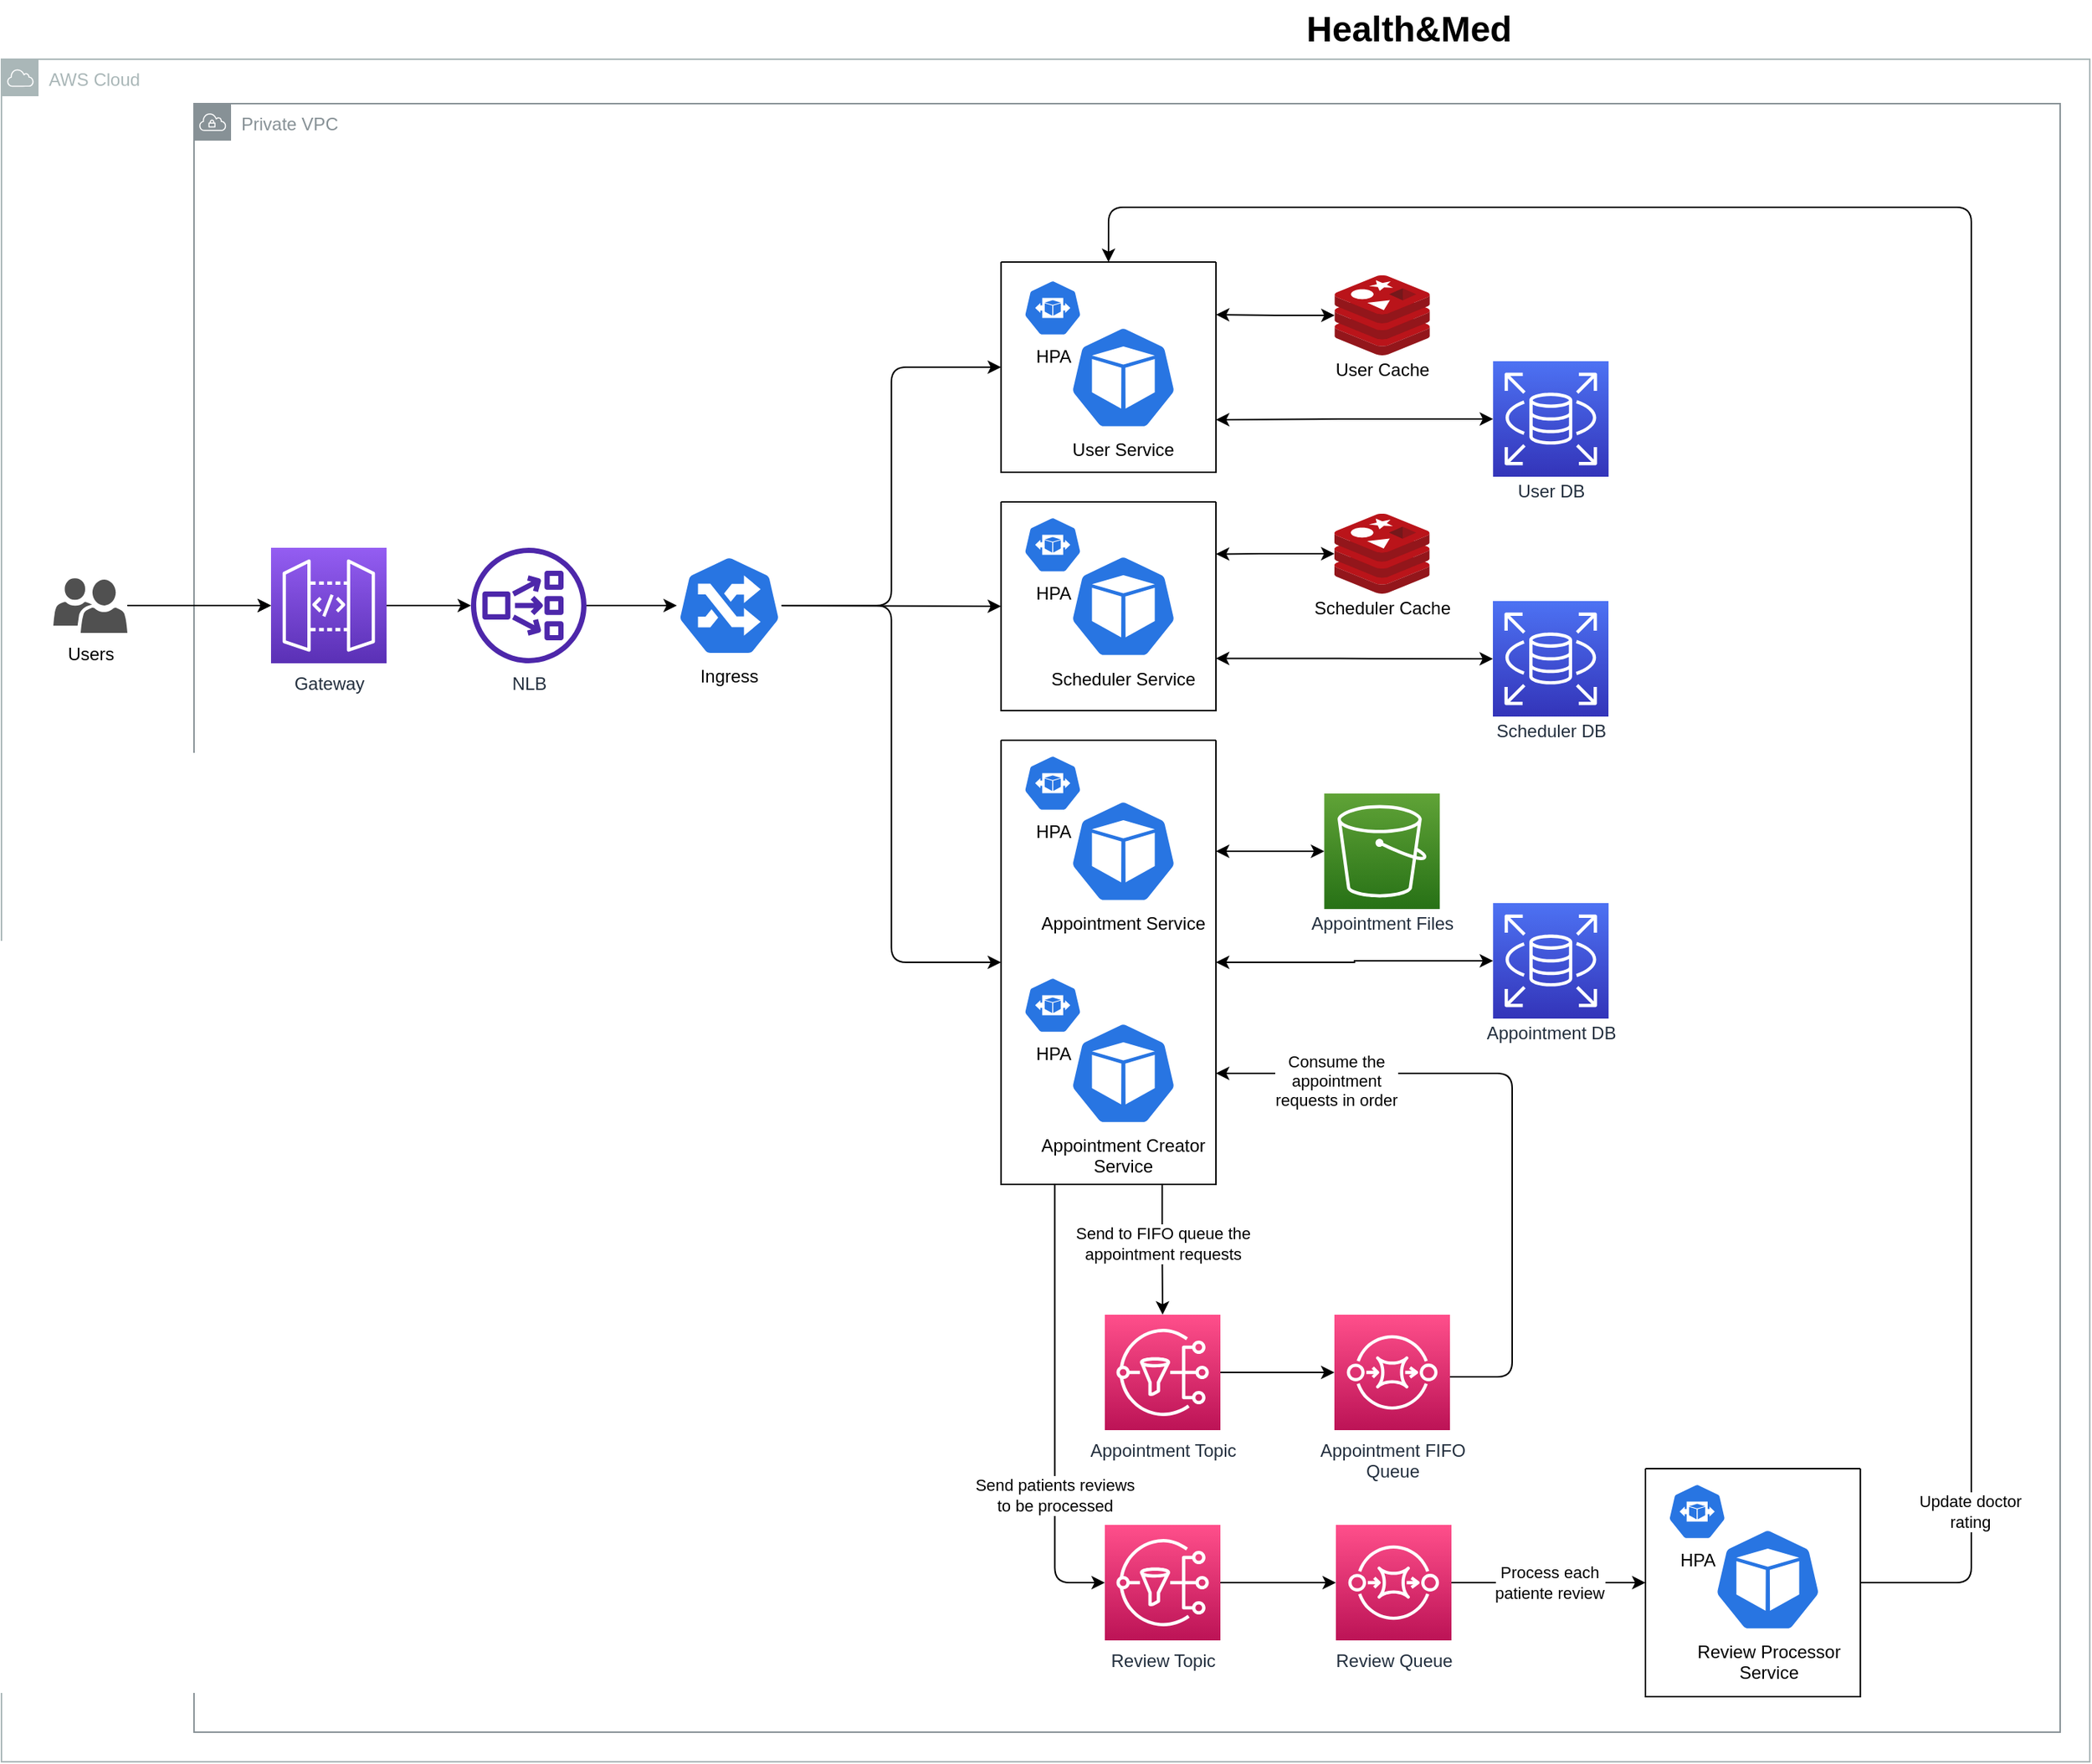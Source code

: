 <mxfile scale="1" border="10">
    <diagram id="gdUvleXatDT4JzoaOzgu" name="Arquitetura">
        <mxGraphModel dx="2838" dy="1490" grid="1" gridSize="10" guides="1" tooltips="1" connect="1" arrows="1" fold="1" page="1" pageScale="1" pageWidth="850" pageHeight="1100" background="#ffffff" math="0" shadow="0">
            <root>
                <mxCell id="0"/>
                <mxCell id="1" parent="0"/>
                <mxCell id="h52EhWeXdkFsN7Ld-P_R-19" value="AWS Cloud" style="sketch=0;outlineConnect=0;gradientColor=none;html=1;whiteSpace=wrap;fontSize=12;fontStyle=0;shape=mxgraph.aws4.group;grIcon=mxgraph.aws4.group_aws_cloud;strokeColor=#AAB7B8;fillColor=none;verticalAlign=top;align=left;spacingLeft=30;fontColor=#AAB7B8;dashed=0;labelBackgroundColor=default;rounded=1;movable=1;resizable=1;rotatable=1;deletable=1;editable=1;connectable=1;" parent="1" vertex="1">
                    <mxGeometry x="-10" y="60" width="1410" height="1150" as="geometry"/>
                </mxCell>
                <mxCell id="h52EhWeXdkFsN7Ld-P_R-20" value="Private VPC" style="sketch=0;outlineConnect=0;gradientColor=none;html=1;whiteSpace=wrap;fontSize=12;fontStyle=0;shape=mxgraph.aws4.group;grIcon=mxgraph.aws4.group_vpc;strokeColor=#879196;fillColor=none;verticalAlign=top;align=left;spacingLeft=30;fontColor=#879196;dashed=0;labelBackgroundColor=default;rounded=1;movable=1;resizable=1;rotatable=1;deletable=1;editable=1;connectable=1;" parent="1" vertex="1">
                    <mxGeometry x="120" y="90" width="1260" height="1100" as="geometry"/>
                </mxCell>
                <mxCell id="2" value="Health&amp;amp;Med" style="text;strokeColor=none;fillColor=none;html=1;fontSize=24;fontStyle=1;verticalAlign=middle;align=center;rounded=1;" parent="1" vertex="1">
                    <mxGeometry x="889.99" y="20" width="100" height="40" as="geometry"/>
                </mxCell>
                <mxCell id="h52EhWeXdkFsN7Ld-P_R-56" style="edgeStyle=orthogonalEdgeStyle;curved=1;html=1;entryX=0;entryY=0.5;entryDx=0;entryDy=0;entryPerimeter=0;rounded=1;" parent="1" source="h52EhWeXdkFsN7Ld-P_R-12" target="h52EhWeXdkFsN7Ld-P_R-22" edge="1">
                    <mxGeometry relative="1" as="geometry"/>
                </mxCell>
                <mxCell id="81" value="" style="edgeStyle=none;html=1;" parent="1" source="h52EhWeXdkFsN7Ld-P_R-12" target="h52EhWeXdkFsN7Ld-P_R-22" edge="1">
                    <mxGeometry relative="1" as="geometry"/>
                </mxCell>
                <mxCell id="h52EhWeXdkFsN7Ld-P_R-12" value="Users" style="sketch=0;pointerEvents=1;shadow=0;dashed=0;html=1;strokeColor=none;labelPosition=center;verticalLabelPosition=bottom;verticalAlign=top;align=center;fillColor=#505050;shape=mxgraph.mscae.intune.user_group;labelBackgroundColor=default;rounded=1;" parent="1" vertex="1">
                    <mxGeometry x="25" y="410.5" width="50" height="37" as="geometry"/>
                </mxCell>
                <mxCell id="82" style="edgeStyle=none;html=1;" parent="1" source="h52EhWeXdkFsN7Ld-P_R-22" target="h52EhWeXdkFsN7Ld-P_R-32" edge="1">
                    <mxGeometry relative="1" as="geometry"/>
                </mxCell>
                <mxCell id="h52EhWeXdkFsN7Ld-P_R-22" value="Gateway" style="sketch=0;points=[[0,0,0],[0.25,0,0],[0.5,0,0],[0.75,0,0],[1,0,0],[0,1,0],[0.25,1,0],[0.5,1,0],[0.75,1,0],[1,1,0],[0,0.25,0],[0,0.5,0],[0,0.75,0],[1,0.25,0],[1,0.5,0],[1,0.75,0]];outlineConnect=0;fontColor=#232F3E;gradientColor=#945DF2;gradientDirection=north;fillColor=#5A30B5;strokeColor=#ffffff;dashed=0;verticalLabelPosition=bottom;verticalAlign=top;align=center;html=1;fontSize=12;fontStyle=0;aspect=fixed;shape=mxgraph.aws4.resourceIcon;resIcon=mxgraph.aws4.api_gateway;labelBackgroundColor=default;rounded=1;" parent="1" vertex="1">
                    <mxGeometry x="172" y="390" width="78" height="78" as="geometry"/>
                </mxCell>
                <mxCell id="h52EhWeXdkFsN7Ld-P_R-32" value="NLB" style="sketch=0;outlineConnect=0;fontColor=#232F3E;gradientColor=none;fillColor=#4D27AA;strokeColor=none;dashed=0;verticalLabelPosition=bottom;verticalAlign=top;align=center;html=1;fontSize=12;fontStyle=0;aspect=fixed;pointerEvents=1;shape=mxgraph.aws4.network_load_balancer;labelBackgroundColor=default;rounded=1;" parent="1" vertex="1">
                    <mxGeometry x="307" y="390" width="78" height="78" as="geometry"/>
                </mxCell>
                <mxCell id="53" style="edgeStyle=orthogonalEdgeStyle;html=1;entryX=0;entryY=0.5;entryDx=0;entryDy=0;startArrow=none;startFill=0;rounded=1;" parent="1" source="h52EhWeXdkFsN7Ld-P_R-35" target="51" edge="1">
                    <mxGeometry relative="1" as="geometry"/>
                </mxCell>
                <mxCell id="57" style="rounded=1;html=1;entryX=0;entryY=0.5;entryDx=0;entryDy=0;startArrow=none;startFill=0;" parent="1" source="h52EhWeXdkFsN7Ld-P_R-35" target="56" edge="1">
                    <mxGeometry relative="1" as="geometry"/>
                </mxCell>
                <mxCell id="65" style="edgeStyle=orthogonalEdgeStyle;rounded=1;html=1;entryX=0;entryY=0.5;entryDx=0;entryDy=0;startArrow=none;startFill=0;" parent="1" source="h52EhWeXdkFsN7Ld-P_R-35" target="62" edge="1">
                    <mxGeometry relative="1" as="geometry"/>
                </mxCell>
                <mxCell id="68" style="edgeStyle=orthogonalEdgeStyle;rounded=1;html=1;startArrow=classic;startFill=1;endArrow=none;endFill=0;" parent="1" source="h52EhWeXdkFsN7Ld-P_R-35" target="h52EhWeXdkFsN7Ld-P_R-32" edge="1">
                    <mxGeometry relative="1" as="geometry"/>
                </mxCell>
                <mxCell id="h52EhWeXdkFsN7Ld-P_R-35" value="Ingress" style="sketch=0;html=1;dashed=0;whitespace=wrap;fillColor=#2875E2;strokeColor=#ffffff;points=[[0.005,0.63,0],[0.1,0.2,0],[0.9,0.2,0],[0.5,0,0],[0.995,0.63,0],[0.72,0.99,0],[0.5,1,0],[0.28,0.99,0]];verticalLabelPosition=bottom;align=center;verticalAlign=top;shape=mxgraph.kubernetes.icon;prIcon=ing;labelBackgroundColor=default;rounded=1;" parent="1" vertex="1">
                    <mxGeometry x="446" y="395" width="70.83" height="68" as="geometry"/>
                </mxCell>
                <mxCell id="h52EhWeXdkFsN7Ld-P_R-50" value="Send to FIFO queue the&lt;br&gt;appointment requests" style="edgeStyle=orthogonalEdgeStyle;html=1;entryX=0.5;entryY=0;entryDx=0;entryDy=0;entryPerimeter=0;rounded=1;exitX=0.75;exitY=1;exitDx=0;exitDy=0;" parent="1" source="62" target="h52EhWeXdkFsN7Ld-P_R-49" edge="1">
                    <mxGeometry x="-0.095" relative="1" as="geometry">
                        <mxPoint as="offset"/>
                    </mxGeometry>
                </mxCell>
                <mxCell id="43" value="Send patients reviews&lt;br&gt;to be processed" style="edgeStyle=orthogonalEdgeStyle;html=1;entryX=0;entryY=0.5;entryDx=0;entryDy=0;entryPerimeter=0;startArrow=none;startFill=0;endArrow=classic;endFill=1;exitX=0.25;exitY=1;exitDx=0;exitDy=0;" parent="1" source="62" target="22" edge="1">
                    <mxGeometry x="0.387" relative="1" as="geometry">
                        <Array as="points">
                            <mxPoint x="701" y="1089"/>
                        </Array>
                        <mxPoint as="offset"/>
                        <mxPoint x="700" y="660" as="sourcePoint"/>
                    </mxGeometry>
                </mxCell>
                <mxCell id="h52EhWeXdkFsN7Ld-P_R-45" value="Scheduler DB" style="sketch=0;points=[[0,0,0],[0.25,0,0],[0.5,0,0],[0.75,0,0],[1,0,0],[0,1,0],[0.25,1,0],[0.5,1,0],[0.75,1,0],[1,1,0],[0,0.25,0],[0,0.5,0],[0,0.75,0],[1,0.25,0],[1,0.5,0],[1,0.75,0]];outlineConnect=0;fontColor=#232F3E;gradientColor=#4D72F3;gradientDirection=north;fillColor=#3334B9;strokeColor=#ffffff;dashed=0;verticalLabelPosition=bottom;verticalAlign=top;align=center;html=1;fontSize=12;fontStyle=0;aspect=fixed;shape=mxgraph.aws4.resourceIcon;resIcon=mxgraph.aws4.rds;labelBackgroundColor=default;rounded=1;spacingTop=-4;" parent="1" vertex="1">
                    <mxGeometry x="997" y="426" width="78" height="78" as="geometry"/>
                </mxCell>
                <mxCell id="17" style="edgeStyle=none;html=1;entryX=0;entryY=0.5;entryDx=0;entryDy=0;entryPerimeter=0;" parent="1" source="h52EhWeXdkFsN7Ld-P_R-49" target="h52EhWeXdkFsN7Ld-P_R-53" edge="1">
                    <mxGeometry relative="1" as="geometry"/>
                </mxCell>
                <mxCell id="h52EhWeXdkFsN7Ld-P_R-49" value="Appointment Topic" style="sketch=0;points=[[0,0,0],[0.25,0,0],[0.5,0,0],[0.75,0,0],[1,0,0],[0,1,0],[0.25,1,0],[0.5,1,0],[0.75,1,0],[1,1,0],[0,0.25,0],[0,0.5,0],[0,0.75,0],[1,0.25,0],[1,0.5,0],[1,0.75,0]];outlineConnect=0;fontColor=#232F3E;gradientColor=#FF4F8B;gradientDirection=north;fillColor=#BC1356;strokeColor=#ffffff;dashed=0;verticalLabelPosition=bottom;verticalAlign=top;align=center;html=1;fontSize=12;fontStyle=0;aspect=fixed;shape=mxgraph.aws4.resourceIcon;resIcon=mxgraph.aws4.sns;labelBackgroundColor=default;rounded=1;" parent="1" vertex="1">
                    <mxGeometry x="735" y="908" width="78" height="78" as="geometry"/>
                </mxCell>
                <mxCell id="h52EhWeXdkFsN7Ld-P_R-63" value="Consume the&lt;br&gt;appointment&lt;br&gt;requests in order" style="edgeStyle=orthogonalEdgeStyle;html=1;rounded=1;entryX=1;entryY=0.75;entryDx=0;entryDy=0;" parent="1" source="h52EhWeXdkFsN7Ld-P_R-53" target="62" edge="1">
                    <mxGeometry x="0.64" y="5" relative="1" as="geometry">
                        <mxPoint x="1700" y="600" as="targetPoint"/>
                        <Array as="points">
                            <mxPoint x="1010" y="950"/>
                            <mxPoint x="1010" y="745"/>
                        </Array>
                        <mxPoint as="offset"/>
                    </mxGeometry>
                </mxCell>
                <mxCell id="h52EhWeXdkFsN7Ld-P_R-53" value="Appointment FIFO&lt;br&gt;Queue" style="sketch=0;points=[[0,0,0],[0.25,0,0],[0.5,0,0],[0.75,0,0],[1,0,0],[0,1,0],[0.25,1,0],[0.5,1,0],[0.75,1,0],[1,1,0],[0,0.25,0],[0,0.5,0],[0,0.75,0],[1,0.25,0],[1,0.5,0],[1,0.75,0]];outlineConnect=0;fontColor=#232F3E;gradientColor=#FF4F8B;gradientDirection=north;fillColor=#BC1356;strokeColor=#ffffff;dashed=0;verticalLabelPosition=bottom;verticalAlign=top;align=center;html=1;fontSize=12;fontStyle=0;aspect=fixed;shape=mxgraph.aws4.resourceIcon;resIcon=mxgraph.aws4.sqs;labelBackgroundColor=default;rounded=1;" parent="1" vertex="1">
                    <mxGeometry x="889.99" y="908" width="78" height="78" as="geometry"/>
                </mxCell>
                <mxCell id="11" style="edgeStyle=orthogonalEdgeStyle;html=1;entryX=1;entryY=0.25;entryDx=0;entryDy=0;startArrow=classic;startFill=1;rounded=0;" parent="1" source="h52EhWeXdkFsN7Ld-P_R-57" target="51" edge="1">
                    <mxGeometry relative="1" as="geometry"/>
                </mxCell>
                <mxCell id="h52EhWeXdkFsN7Ld-P_R-57" value="User Cache" style="sketch=0;aspect=fixed;html=1;points=[];align=center;image;fontSize=12;image=img/lib/mscae/Cache_Redis_Product.svg;labelBackgroundColor=default;strokeColor=default;spacingTop=-4;rounded=1;" parent="1" vertex="1">
                    <mxGeometry x="890.105" y="206" width="64.29" height="54" as="geometry"/>
                </mxCell>
                <mxCell id="h52EhWeXdkFsN7Ld-P_R-47" value="Appointment DB" style="sketch=0;points=[[0,0,0],[0.25,0,0],[0.5,0,0],[0.75,0,0],[1,0,0],[0,1,0],[0.25,1,0],[0.5,1,0],[0.75,1,0],[1,1,0],[0,0.25,0],[0,0.5,0],[0,0.75,0],[1,0.25,0],[1,0.5,0],[1,0.75,0]];outlineConnect=0;fontColor=#232F3E;gradientColor=#4D72F3;gradientDirection=north;fillColor=#3334B9;strokeColor=#ffffff;dashed=0;verticalLabelPosition=bottom;verticalAlign=top;align=center;html=1;fontSize=12;fontStyle=0;aspect=fixed;shape=mxgraph.aws4.resourceIcon;resIcon=mxgraph.aws4.rds;labelBackgroundColor=default;spacingTop=-4;rounded=1;" parent="1" vertex="1">
                    <mxGeometry x="997.11" y="630" width="78" height="78" as="geometry"/>
                </mxCell>
                <mxCell id="61" style="edgeStyle=orthogonalEdgeStyle;rounded=1;html=1;entryX=1;entryY=0.25;entryDx=0;entryDy=0;startArrow=classic;startFill=1;" parent="1" source="h52EhWeXdkFsN7Ld-P_R-67" target="56" edge="1">
                    <mxGeometry relative="1" as="geometry"/>
                </mxCell>
                <mxCell id="h52EhWeXdkFsN7Ld-P_R-67" value="Scheduler Cache" style="sketch=0;aspect=fixed;html=1;points=[];align=center;image;fontSize=12;image=img/lib/mscae/Cache_Redis_Product.svg;labelBackgroundColor=default;strokeColor=default;spacingTop=-4;rounded=1;" parent="1" vertex="1">
                    <mxGeometry x="889.995" y="367" width="64.29" height="54" as="geometry"/>
                </mxCell>
                <mxCell id="52" style="html=1;entryX=1;entryY=0.75;entryDx=0;entryDy=0;startArrow=classic;startFill=1;edgeStyle=orthogonalEdgeStyle;" parent="1" source="h52EhWeXdkFsN7Ld-P_R-29" target="51" edge="1">
                    <mxGeometry relative="1" as="geometry"/>
                </mxCell>
                <mxCell id="h52EhWeXdkFsN7Ld-P_R-29" value="User DB" style="sketch=0;points=[[0,0,0],[0.25,0,0],[0.5,0,0],[0.75,0,0],[1,0,0],[0,1,0],[0.25,1,0],[0.5,1,0],[0.75,1,0],[1,1,0],[0,0.25,0],[0,0.5,0],[0,0.75,0],[1,0.25,0],[1,0.5,0],[1,0.75,0]];outlineConnect=0;fontColor=#232F3E;gradientColor=#4D72F3;gradientDirection=north;fillColor=#3334B9;strokeColor=#ffffff;dashed=0;verticalLabelPosition=bottom;verticalAlign=top;align=center;html=1;fontSize=12;fontStyle=0;aspect=fixed;shape=mxgraph.aws4.resourceIcon;resIcon=mxgraph.aws4.rds;labelBackgroundColor=default;rounded=1;spacingTop=-4;" parent="1" vertex="1">
                    <mxGeometry x="997.11" y="264" width="78" height="78" as="geometry"/>
                </mxCell>
                <mxCell id="25" style="edgeStyle=orthogonalEdgeStyle;html=1;entryX=0;entryY=0.5;entryDx=0;entryDy=0;entryPerimeter=0;startArrow=none;startFill=0;endArrow=classic;endFill=1;" parent="1" source="22" target="23" edge="1">
                    <mxGeometry relative="1" as="geometry"/>
                </mxCell>
                <mxCell id="22" value="Review Topic" style="sketch=0;points=[[0,0,0],[0.25,0,0],[0.5,0,0],[0.75,0,0],[1,0,0],[0,1,0],[0.25,1,0],[0.5,1,0],[0.75,1,0],[1,1,0],[0,0.25,0],[0,0.5,0],[0,0.75,0],[1,0.25,0],[1,0.5,0],[1,0.75,0]];outlineConnect=0;fontColor=#232F3E;gradientColor=#FF4F8B;gradientDirection=north;fillColor=#BC1356;strokeColor=#ffffff;dashed=0;verticalLabelPosition=bottom;verticalAlign=top;align=center;html=1;fontSize=12;fontStyle=0;aspect=fixed;shape=mxgraph.aws4.resourceIcon;resIcon=mxgraph.aws4.sns;labelBackgroundColor=default;rounded=1;" parent="1" vertex="1">
                    <mxGeometry x="735.0" y="1050" width="78" height="78" as="geometry"/>
                </mxCell>
                <mxCell id="27" value="Process each&lt;br&gt;patiente review" style="edgeStyle=orthogonalEdgeStyle;html=1;entryX=0;entryY=0.5;entryDx=0;entryDy=0;startArrow=none;startFill=0;endArrow=classic;endFill=1;" parent="1" source="23" target="73" edge="1">
                    <mxGeometry relative="1" as="geometry"/>
                </mxCell>
                <mxCell id="23" value="Review Queue" style="sketch=0;points=[[0,0,0],[0.25,0,0],[0.5,0,0],[0.75,0,0],[1,0,0],[0,1,0],[0.25,1,0],[0.5,1,0],[0.75,1,0],[1,1,0],[0,0.25,0],[0,0.5,0],[0,0.75,0],[1,0.25,0],[1,0.5,0],[1,0.75,0]];outlineConnect=0;fontColor=#232F3E;gradientColor=#FF4F8B;gradientDirection=north;fillColor=#BC1356;strokeColor=#ffffff;dashed=0;verticalLabelPosition=bottom;verticalAlign=top;align=center;html=1;fontSize=12;fontStyle=0;aspect=fixed;shape=mxgraph.aws4.resourceIcon;resIcon=mxgraph.aws4.sqs;labelBackgroundColor=default;rounded=1;" parent="1" vertex="1">
                    <mxGeometry x="891.0" y="1050" width="78" height="78" as="geometry"/>
                </mxCell>
                <mxCell id="3" value="Appointment Files" style="sketch=0;points=[[0,0,0],[0.25,0,0],[0.5,0,0],[0.75,0,0],[1,0,0],[0,1,0],[0.25,1,0],[0.5,1,0],[0.75,1,0],[1,1,0],[0,0.25,0],[0,0.5,0],[0,0.75,0],[1,0.25,0],[1,0.5,0],[1,0.75,0]];outlineConnect=0;fontColor=#232F3E;gradientColor=#60A337;gradientDirection=north;fillColor=#277116;strokeColor=#ffffff;dashed=0;verticalLabelPosition=bottom;verticalAlign=top;align=center;html=1;fontSize=12;fontStyle=0;aspect=fixed;shape=mxgraph.aws4.resourceIcon;resIcon=mxgraph.aws4.s3;labelBackgroundColor=default;spacingTop=-4;" parent="1" vertex="1">
                    <mxGeometry x="883.14" y="556" width="78" height="78" as="geometry"/>
                </mxCell>
                <mxCell id="78" style="edgeStyle=orthogonalEdgeStyle;html=1;entryX=1;entryY=0.5;entryDx=0;entryDy=0;startArrow=classic;startFill=1;endArrow=none;endFill=0;exitX=0.5;exitY=0;exitDx=0;exitDy=0;" parent="1" source="51" target="73" edge="1">
                    <mxGeometry relative="1" as="geometry">
                        <Array as="points">
                            <mxPoint x="738" y="160"/>
                            <mxPoint x="1320" y="160"/>
                            <mxPoint x="1320" y="1089"/>
                        </Array>
                        <mxPoint x="750" y="20" as="sourcePoint"/>
                    </mxGeometry>
                </mxCell>
                <mxCell id="79" value="Update doctor&lt;br&gt;rating" style="edgeLabel;html=1;align=center;verticalAlign=middle;resizable=0;points=[];" parent="78" vertex="1" connectable="0">
                    <mxGeometry x="0.926" relative="1" as="geometry">
                        <mxPoint x="14" y="-48" as="offset"/>
                    </mxGeometry>
                </mxCell>
                <mxCell id="51" value="" style="swimlane;startSize=0;" parent="1" vertex="1">
                    <mxGeometry x="664.89" y="197" width="145.14" height="142" as="geometry"/>
                </mxCell>
                <mxCell id="h52EhWeXdkFsN7Ld-P_R-39" value="User Service" style="sketch=0;html=1;dashed=0;whitespace=wrap;fillColor=#2875E2;strokeColor=#ffffff;points=[[0.005,0.63,0],[0.1,0.2,0],[0.9,0.2,0],[0.5,0,0],[0.995,0.63,0],[0.72,0.99,0],[0.5,1,0],[0.28,0.99,0]];verticalLabelPosition=bottom;align=center;verticalAlign=top;shape=mxgraph.kubernetes.icon;prIcon=pod;labelBackgroundColor=default;rounded=1;" parent="51" vertex="1">
                    <mxGeometry x="46.14" y="43" width="72.92" height="70" as="geometry"/>
                </mxCell>
                <mxCell id="47" value="HPA" style="sketch=0;html=1;dashed=0;whitespace=wrap;fillColor=#2875E2;strokeColor=#ffffff;points=[[0.005,0.63,0],[0.1,0.2,0],[0.9,0.2,0],[0.5,0,0],[0.995,0.63,0],[0.72,0.99,0],[0.5,1,0],[0.28,0.99,0]];verticalLabelPosition=bottom;align=center;verticalAlign=top;shape=mxgraph.kubernetes.icon;prIcon=hpa" parent="51" vertex="1">
                    <mxGeometry x="15.14" y="12" width="39.58" height="38" as="geometry"/>
                </mxCell>
                <mxCell id="60" style="edgeStyle=orthogonalEdgeStyle;rounded=1;html=1;exitX=1;exitY=0.75;exitDx=0;exitDy=0;entryX=0;entryY=0.5;entryDx=0;entryDy=0;entryPerimeter=0;startArrow=classic;startFill=1;" parent="1" source="56" target="h52EhWeXdkFsN7Ld-P_R-45" edge="1">
                    <mxGeometry relative="1" as="geometry"/>
                </mxCell>
                <mxCell id="56" value="" style="swimlane;startSize=0;" parent="1" vertex="1">
                    <mxGeometry x="664.89" y="359" width="145.11" height="141" as="geometry"/>
                </mxCell>
                <mxCell id="h52EhWeXdkFsN7Ld-P_R-38" value="Scheduler Service" style="sketch=0;html=1;dashed=0;whitespace=wrap;fillColor=#2875E2;strokeColor=#ffffff;points=[[0.005,0.63,0],[0.1,0.2,0],[0.9,0.2,0],[0.5,0,0],[0.995,0.63,0],[0.72,0.99,0],[0.5,1,0],[0.28,0.99,0]];verticalLabelPosition=bottom;align=center;verticalAlign=top;shape=mxgraph.kubernetes.icon;prIcon=pod;labelBackgroundColor=default;rounded=1;" parent="56" vertex="1">
                    <mxGeometry x="46.14" y="35.5" width="72.92" height="70" as="geometry"/>
                </mxCell>
                <mxCell id="46" value="HPA" style="sketch=0;html=1;dashed=0;whitespace=wrap;fillColor=#2875E2;strokeColor=#ffffff;points=[[0.005,0.63,0],[0.1,0.2,0],[0.9,0.2,0],[0.5,0,0],[0.995,0.63,0],[0.72,0.99,0],[0.5,1,0],[0.28,0.99,0]];verticalLabelPosition=bottom;align=center;verticalAlign=top;shape=mxgraph.kubernetes.icon;prIcon=hpa" parent="56" vertex="1">
                    <mxGeometry x="15.11" y="10" width="39.58" height="38" as="geometry"/>
                </mxCell>
                <mxCell id="63" style="edgeStyle=orthogonalEdgeStyle;rounded=0;html=1;exitX=1;exitY=0.25;exitDx=0;exitDy=0;entryX=0;entryY=0.5;entryDx=0;entryDy=0;entryPerimeter=0;startArrow=classic;startFill=1;" parent="1" source="62" target="3" edge="1">
                    <mxGeometry relative="1" as="geometry"/>
                </mxCell>
                <mxCell id="64" style="edgeStyle=orthogonalEdgeStyle;rounded=0;html=1;exitX=1;exitY=0.5;exitDx=0;exitDy=0;entryX=0;entryY=0.5;entryDx=0;entryDy=0;entryPerimeter=0;startArrow=classic;startFill=1;" parent="1" source="62" target="h52EhWeXdkFsN7Ld-P_R-47" edge="1">
                    <mxGeometry relative="1" as="geometry"/>
                </mxCell>
                <mxCell id="62" value="" style="swimlane;startSize=0;" parent="1" vertex="1">
                    <mxGeometry x="664.89" y="520" width="145.11" height="300" as="geometry"/>
                </mxCell>
                <mxCell id="h52EhWeXdkFsN7Ld-P_R-40" value="Appointment Service" style="sketch=0;html=1;dashed=0;whitespace=wrap;fillColor=#2875E2;strokeColor=#ffffff;points=[[0.005,0.63,0],[0.1,0.2,0],[0.9,0.2,0],[0.5,0,0],[0.995,0.63,0],[0.72,0.99,0],[0.5,1,0],[0.28,0.99,0]];verticalLabelPosition=bottom;align=center;verticalAlign=top;shape=mxgraph.kubernetes.icon;prIcon=pod;labelBackgroundColor=default;rounded=1;" parent="62" vertex="1">
                    <mxGeometry x="46.14" y="40" width="72.92" height="70" as="geometry"/>
                </mxCell>
                <mxCell id="45" value="HPA" style="sketch=0;html=1;dashed=0;whitespace=wrap;fillColor=#2875E2;strokeColor=#ffffff;points=[[0.005,0.63,0],[0.1,0.2,0],[0.9,0.2,0],[0.5,0,0],[0.995,0.63,0],[0.72,0.99,0],[0.5,1,0],[0.28,0.99,0]];verticalLabelPosition=bottom;align=center;verticalAlign=top;shape=mxgraph.kubernetes.icon;prIcon=hpa" parent="62" vertex="1">
                    <mxGeometry x="15.11" y="10" width="39.58" height="38" as="geometry"/>
                </mxCell>
                <mxCell id="71" value="Appointment Creator&lt;br style=&quot;border-color: var(--border-color);&quot;&gt;Service" style="sketch=0;html=1;dashed=0;whitespace=wrap;fillColor=#2875E2;strokeColor=#ffffff;points=[[0.005,0.63,0],[0.1,0.2,0],[0.9,0.2,0],[0.5,0,0],[0.995,0.63,0],[0.72,0.99,0],[0.5,1,0],[0.28,0.99,0]];verticalLabelPosition=bottom;align=center;verticalAlign=top;shape=mxgraph.kubernetes.icon;prIcon=pod;labelBackgroundColor=default;rounded=1;" parent="62" vertex="1">
                    <mxGeometry x="46.14" y="190" width="72.92" height="70" as="geometry"/>
                </mxCell>
                <mxCell id="72" value="HPA" style="sketch=0;html=1;dashed=0;whitespace=wrap;fillColor=#2875E2;strokeColor=#ffffff;points=[[0.005,0.63,0],[0.1,0.2,0],[0.9,0.2,0],[0.5,0,0],[0.995,0.63,0],[0.72,0.99,0],[0.5,1,0],[0.28,0.99,0]];verticalLabelPosition=bottom;align=center;verticalAlign=top;shape=mxgraph.kubernetes.icon;prIcon=hpa" parent="62" vertex="1">
                    <mxGeometry x="15.11" y="160" width="39.58" height="38" as="geometry"/>
                </mxCell>
                <mxCell id="73" value="" style="swimlane;startSize=0;" parent="1" vertex="1">
                    <mxGeometry x="1100" y="1012" width="145.11" height="154" as="geometry"/>
                </mxCell>
                <mxCell id="74" value="Review Processor&lt;br style=&quot;border-color: var(--border-color);&quot;&gt;Service" style="sketch=0;html=1;dashed=0;whitespace=wrap;fillColor=#2875E2;strokeColor=#ffffff;points=[[0.005,0.63,0],[0.1,0.2,0],[0.9,0.2,0],[0.5,0,0],[0.995,0.63,0],[0.72,0.99,0],[0.5,1,0],[0.28,0.99,0]];verticalLabelPosition=bottom;align=center;verticalAlign=top;shape=mxgraph.kubernetes.icon;prIcon=pod;labelBackgroundColor=default;rounded=1;" parent="73" vertex="1">
                    <mxGeometry x="46.14" y="40" width="72.92" height="70" as="geometry"/>
                </mxCell>
                <mxCell id="75" value="HPA" style="sketch=0;html=1;dashed=0;whitespace=wrap;fillColor=#2875E2;strokeColor=#ffffff;points=[[0.005,0.63,0],[0.1,0.2,0],[0.9,0.2,0],[0.5,0,0],[0.995,0.63,0],[0.72,0.99,0],[0.5,1,0],[0.28,0.99,0]];verticalLabelPosition=bottom;align=center;verticalAlign=top;shape=mxgraph.kubernetes.icon;prIcon=hpa" parent="73" vertex="1">
                    <mxGeometry x="15.11" y="10" width="39.58" height="38" as="geometry"/>
                </mxCell>
            </root>
        </mxGraphModel>
    </diagram>
</mxfile>